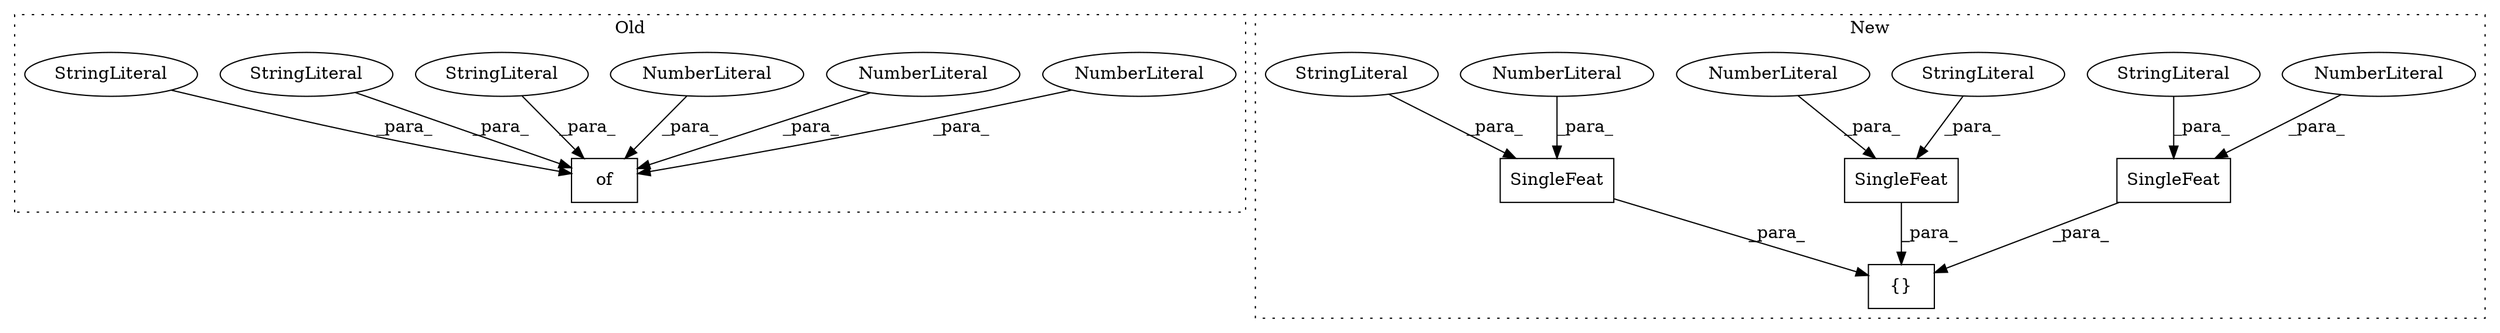 digraph G {
subgraph cluster0 {
1 [label="of" a="32" s="720,767" l="3,1" shape="box"];
5 [label="NumberLiteral" a="34" s="766" l="1" shape="ellipse"];
6 [label="NumberLiteral" a="34" s="741" l="1" shape="ellipse"];
7 [label="NumberLiteral" a="34" s="750" l="1" shape="ellipse"];
12 [label="StringLiteral" a="45" s="752" l="13" shape="ellipse"];
13 [label="StringLiteral" a="45" s="732" l="8" shape="ellipse"];
14 [label="StringLiteral" a="45" s="743" l="6" shape="ellipse"];
label = "Old";
style="dotted";
}
subgraph cluster1 {
2 [label="SingleFeat" a="32" s="892,913" l="11,1" shape="box"];
3 [label="NumberLiteral" a="34" s="912" l="1" shape="ellipse"];
4 [label="{}" a="4" s="870,963" l="1,1" shape="box"];
8 [label="SingleFeat" a="32" s="936,962" l="11,1" shape="box"];
9 [label="NumberLiteral" a="34" s="961" l="1" shape="ellipse"];
10 [label="SingleFeat" a="32" s="871,890" l="11,1" shape="box"];
11 [label="NumberLiteral" a="34" s="889" l="1" shape="ellipse"];
15 [label="StringLiteral" a="45" s="903" l="8" shape="ellipse"];
16 [label="StringLiteral" a="45" s="947" l="13" shape="ellipse"];
17 [label="StringLiteral" a="45" s="882" l="6" shape="ellipse"];
label = "New";
style="dotted";
}
2 -> 4 [label="_para_"];
3 -> 2 [label="_para_"];
5 -> 1 [label="_para_"];
6 -> 1 [label="_para_"];
7 -> 1 [label="_para_"];
8 -> 4 [label="_para_"];
9 -> 8 [label="_para_"];
10 -> 4 [label="_para_"];
11 -> 10 [label="_para_"];
12 -> 1 [label="_para_"];
13 -> 1 [label="_para_"];
14 -> 1 [label="_para_"];
15 -> 2 [label="_para_"];
16 -> 8 [label="_para_"];
17 -> 10 [label="_para_"];
}